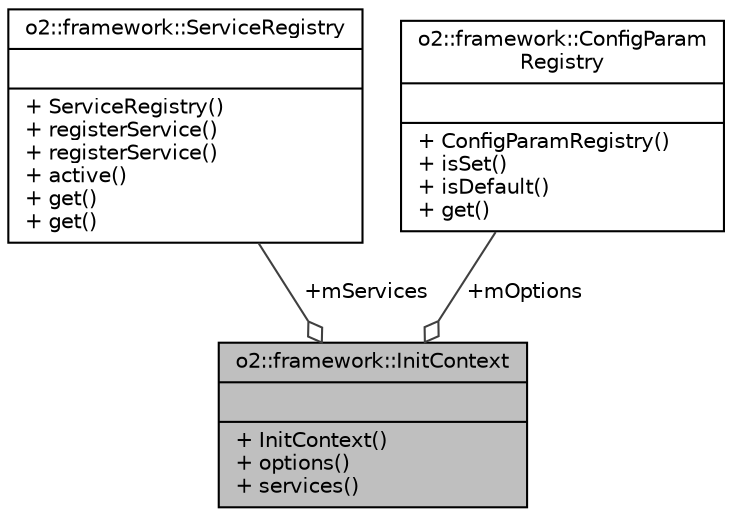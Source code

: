 digraph "o2::framework::InitContext"
{
 // INTERACTIVE_SVG=YES
  bgcolor="transparent";
  edge [fontname="Helvetica",fontsize="10",labelfontname="Helvetica",labelfontsize="10"];
  node [fontname="Helvetica",fontsize="10",shape=record];
  Node1 [label="{o2::framework::InitContext\n||+ InitContext()\l+ options()\l+ services()\l}",height=0.2,width=0.4,color="black", fillcolor="grey75", style="filled", fontcolor="black"];
  Node2 -> Node1 [color="grey25",fontsize="10",style="solid",label=" +mServices" ,arrowhead="odiamond",fontname="Helvetica"];
  Node2 [label="{o2::framework::ServiceRegistry\n||+ ServiceRegistry()\l+ registerService()\l+ registerService()\l+ active()\l+ get()\l+ get()\l}",height=0.2,width=0.4,color="black",URL="$d7/d13/classo2_1_1framework_1_1ServiceRegistry.html"];
  Node3 -> Node1 [color="grey25",fontsize="10",style="solid",label=" +mOptions" ,arrowhead="odiamond",fontname="Helvetica"];
  Node3 [label="{o2::framework::ConfigParam\lRegistry\n||+ ConfigParamRegistry()\l+ isSet()\l+ isDefault()\l+ get()\l}",height=0.2,width=0.4,color="black",URL="$df/d6f/classo2_1_1framework_1_1ConfigParamRegistry.html"];
}

